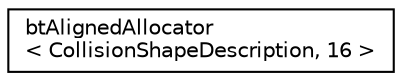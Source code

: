 digraph "Graphical Class Hierarchy"
{
  edge [fontname="Helvetica",fontsize="10",labelfontname="Helvetica",labelfontsize="10"];
  node [fontname="Helvetica",fontsize="10",shape=record];
  rankdir="LR";
  Node1 [label="btAlignedAllocator\l\< CollisionShapeDescription, 16 \>",height=0.2,width=0.4,color="black", fillcolor="white", style="filled",URL="$classbt_aligned_allocator.html"];
}
